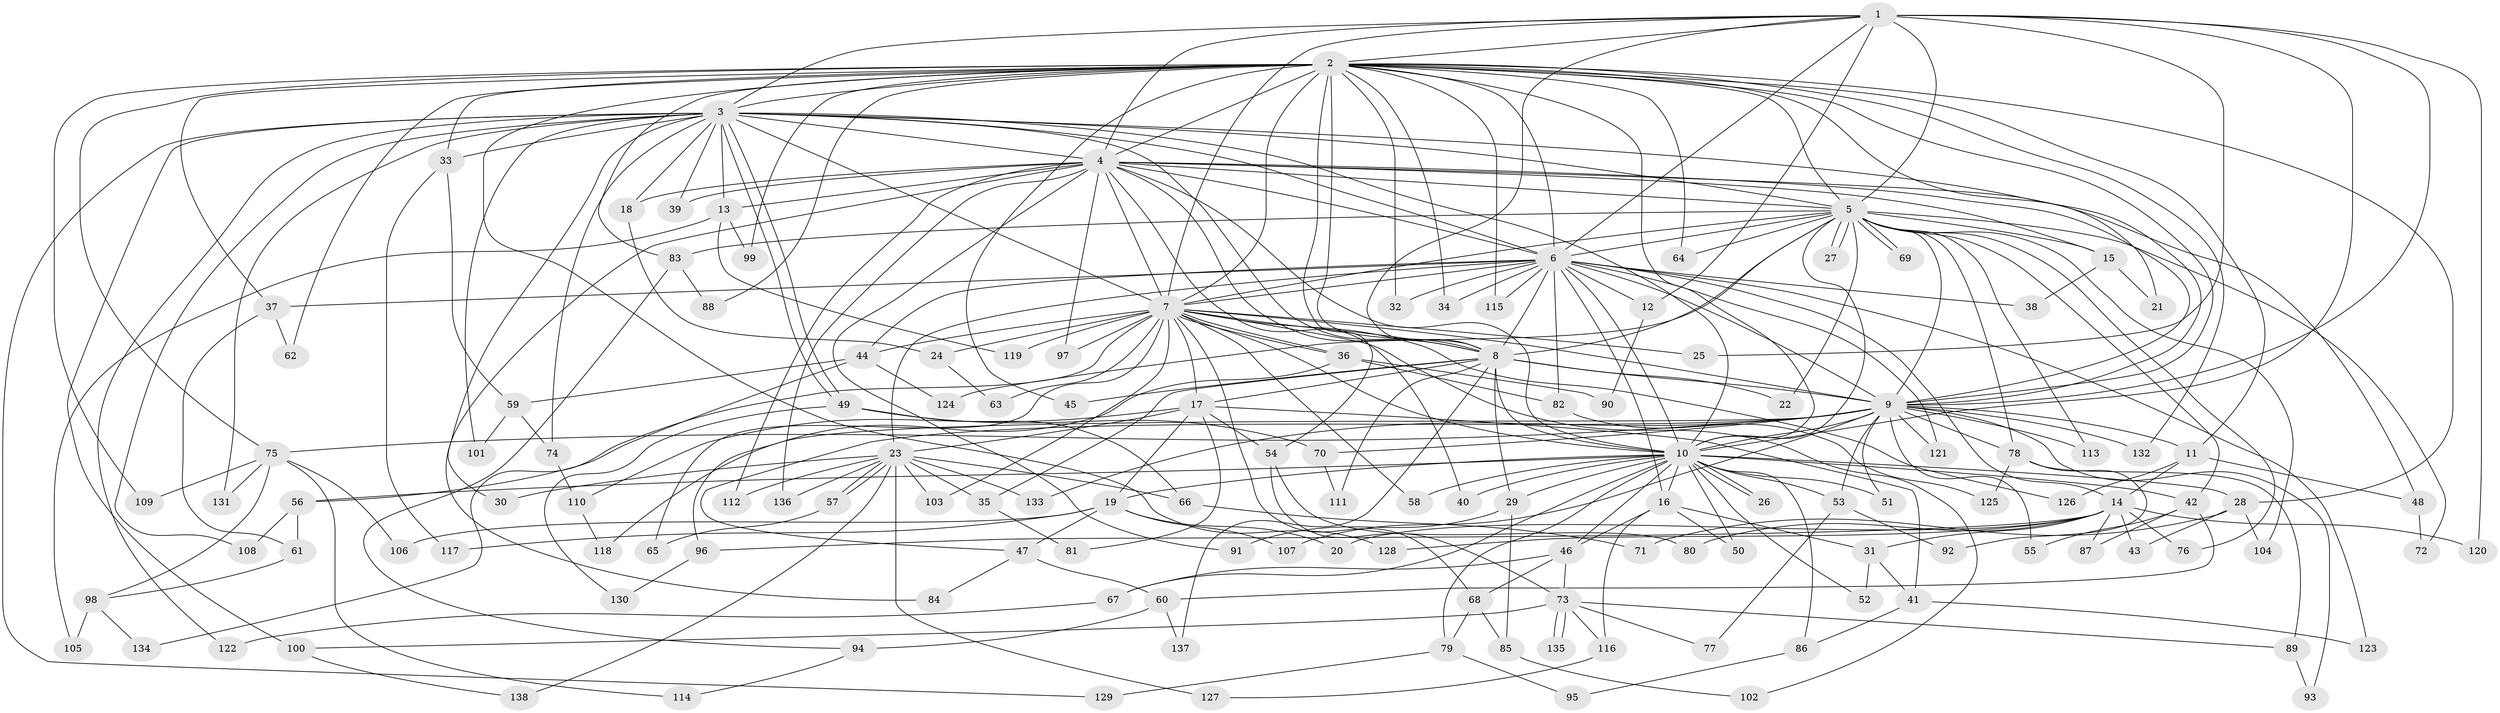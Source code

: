 // coarse degree distribution, {16: 0.017857142857142856, 17: 0.017857142857142856, 2: 0.19642857142857142, 4: 0.14285714285714285, 18: 0.07142857142857142, 19: 0.03571428571428571, 1: 0.05357142857142857, 9: 0.017857142857142856, 10: 0.03571428571428571, 3: 0.16071428571428573, 5: 0.125, 7: 0.03571428571428571, 6: 0.07142857142857142, 11: 0.017857142857142856}
// Generated by graph-tools (version 1.1) at 2025/36/03/04/25 23:36:28]
// undirected, 138 vertices, 301 edges
graph export_dot {
  node [color=gray90,style=filled];
  1;
  2;
  3;
  4;
  5;
  6;
  7;
  8;
  9;
  10;
  11;
  12;
  13;
  14;
  15;
  16;
  17;
  18;
  19;
  20;
  21;
  22;
  23;
  24;
  25;
  26;
  27;
  28;
  29;
  30;
  31;
  32;
  33;
  34;
  35;
  36;
  37;
  38;
  39;
  40;
  41;
  42;
  43;
  44;
  45;
  46;
  47;
  48;
  49;
  50;
  51;
  52;
  53;
  54;
  55;
  56;
  57;
  58;
  59;
  60;
  61;
  62;
  63;
  64;
  65;
  66;
  67;
  68;
  69;
  70;
  71;
  72;
  73;
  74;
  75;
  76;
  77;
  78;
  79;
  80;
  81;
  82;
  83;
  84;
  85;
  86;
  87;
  88;
  89;
  90;
  91;
  92;
  93;
  94;
  95;
  96;
  97;
  98;
  99;
  100;
  101;
  102;
  103;
  104;
  105;
  106;
  107;
  108;
  109;
  110;
  111;
  112;
  113;
  114;
  115;
  116;
  117;
  118;
  119;
  120;
  121;
  122;
  123;
  124;
  125;
  126;
  127;
  128;
  129;
  130;
  131;
  132;
  133;
  134;
  135;
  136;
  137;
  138;
  1 -- 2;
  1 -- 3;
  1 -- 4;
  1 -- 5;
  1 -- 6;
  1 -- 7;
  1 -- 8;
  1 -- 9;
  1 -- 10;
  1 -- 12;
  1 -- 25;
  1 -- 120;
  2 -- 3;
  2 -- 4;
  2 -- 5;
  2 -- 6;
  2 -- 7;
  2 -- 8;
  2 -- 9;
  2 -- 10;
  2 -- 11;
  2 -- 21;
  2 -- 28;
  2 -- 32;
  2 -- 33;
  2 -- 34;
  2 -- 37;
  2 -- 45;
  2 -- 54;
  2 -- 62;
  2 -- 64;
  2 -- 75;
  2 -- 83;
  2 -- 88;
  2 -- 99;
  2 -- 109;
  2 -- 115;
  2 -- 128;
  2 -- 132;
  3 -- 4;
  3 -- 5;
  3 -- 6;
  3 -- 7;
  3 -- 8;
  3 -- 9;
  3 -- 10;
  3 -- 13;
  3 -- 18;
  3 -- 30;
  3 -- 33;
  3 -- 39;
  3 -- 49;
  3 -- 49;
  3 -- 74;
  3 -- 100;
  3 -- 101;
  3 -- 108;
  3 -- 122;
  3 -- 129;
  3 -- 131;
  4 -- 5;
  4 -- 6;
  4 -- 7;
  4 -- 8;
  4 -- 9;
  4 -- 10;
  4 -- 13;
  4 -- 15;
  4 -- 18;
  4 -- 39;
  4 -- 40;
  4 -- 48;
  4 -- 84;
  4 -- 91;
  4 -- 97;
  4 -- 112;
  4 -- 136;
  5 -- 6;
  5 -- 7;
  5 -- 8;
  5 -- 9;
  5 -- 10;
  5 -- 15;
  5 -- 22;
  5 -- 27;
  5 -- 27;
  5 -- 42;
  5 -- 64;
  5 -- 69;
  5 -- 69;
  5 -- 72;
  5 -- 76;
  5 -- 78;
  5 -- 83;
  5 -- 104;
  5 -- 113;
  5 -- 124;
  6 -- 7;
  6 -- 8;
  6 -- 9;
  6 -- 10;
  6 -- 12;
  6 -- 14;
  6 -- 16;
  6 -- 23;
  6 -- 32;
  6 -- 34;
  6 -- 37;
  6 -- 38;
  6 -- 44;
  6 -- 82;
  6 -- 115;
  6 -- 121;
  6 -- 123;
  7 -- 8;
  7 -- 9;
  7 -- 10;
  7 -- 17;
  7 -- 24;
  7 -- 25;
  7 -- 36;
  7 -- 36;
  7 -- 44;
  7 -- 58;
  7 -- 63;
  7 -- 65;
  7 -- 68;
  7 -- 97;
  7 -- 102;
  7 -- 103;
  7 -- 119;
  7 -- 126;
  7 -- 134;
  8 -- 9;
  8 -- 10;
  8 -- 17;
  8 -- 22;
  8 -- 29;
  8 -- 35;
  8 -- 45;
  8 -- 111;
  8 -- 137;
  9 -- 10;
  9 -- 11;
  9 -- 47;
  9 -- 51;
  9 -- 53;
  9 -- 55;
  9 -- 70;
  9 -- 75;
  9 -- 78;
  9 -- 93;
  9 -- 107;
  9 -- 113;
  9 -- 118;
  9 -- 121;
  9 -- 132;
  9 -- 133;
  10 -- 16;
  10 -- 19;
  10 -- 26;
  10 -- 26;
  10 -- 28;
  10 -- 29;
  10 -- 40;
  10 -- 42;
  10 -- 46;
  10 -- 50;
  10 -- 51;
  10 -- 52;
  10 -- 53;
  10 -- 56;
  10 -- 58;
  10 -- 67;
  10 -- 79;
  10 -- 86;
  11 -- 14;
  11 -- 48;
  11 -- 126;
  12 -- 90;
  13 -- 99;
  13 -- 105;
  13 -- 119;
  14 -- 20;
  14 -- 31;
  14 -- 43;
  14 -- 76;
  14 -- 80;
  14 -- 87;
  14 -- 96;
  14 -- 120;
  14 -- 128;
  15 -- 21;
  15 -- 38;
  16 -- 31;
  16 -- 46;
  16 -- 50;
  16 -- 116;
  17 -- 19;
  17 -- 23;
  17 -- 41;
  17 -- 54;
  17 -- 81;
  17 -- 110;
  18 -- 24;
  19 -- 20;
  19 -- 47;
  19 -- 106;
  19 -- 107;
  19 -- 117;
  23 -- 30;
  23 -- 35;
  23 -- 57;
  23 -- 57;
  23 -- 66;
  23 -- 103;
  23 -- 112;
  23 -- 127;
  23 -- 133;
  23 -- 136;
  23 -- 138;
  24 -- 63;
  28 -- 43;
  28 -- 71;
  28 -- 104;
  29 -- 85;
  29 -- 91;
  31 -- 41;
  31 -- 52;
  33 -- 59;
  33 -- 117;
  35 -- 81;
  36 -- 82;
  36 -- 90;
  36 -- 96;
  37 -- 61;
  37 -- 62;
  41 -- 86;
  41 -- 123;
  42 -- 55;
  42 -- 60;
  42 -- 87;
  44 -- 56;
  44 -- 59;
  44 -- 124;
  46 -- 67;
  46 -- 68;
  46 -- 73;
  47 -- 60;
  47 -- 84;
  48 -- 72;
  49 -- 66;
  49 -- 70;
  49 -- 130;
  53 -- 77;
  53 -- 92;
  54 -- 73;
  54 -- 80;
  56 -- 61;
  56 -- 108;
  57 -- 65;
  59 -- 74;
  59 -- 101;
  60 -- 94;
  60 -- 137;
  61 -- 98;
  66 -- 71;
  67 -- 122;
  68 -- 79;
  68 -- 85;
  70 -- 111;
  73 -- 77;
  73 -- 89;
  73 -- 100;
  73 -- 116;
  73 -- 135;
  73 -- 135;
  74 -- 110;
  75 -- 98;
  75 -- 106;
  75 -- 109;
  75 -- 114;
  75 -- 131;
  78 -- 89;
  78 -- 92;
  78 -- 125;
  79 -- 95;
  79 -- 129;
  82 -- 125;
  83 -- 88;
  83 -- 94;
  85 -- 102;
  86 -- 95;
  89 -- 93;
  94 -- 114;
  96 -- 130;
  98 -- 105;
  98 -- 134;
  100 -- 138;
  110 -- 118;
  116 -- 127;
}
